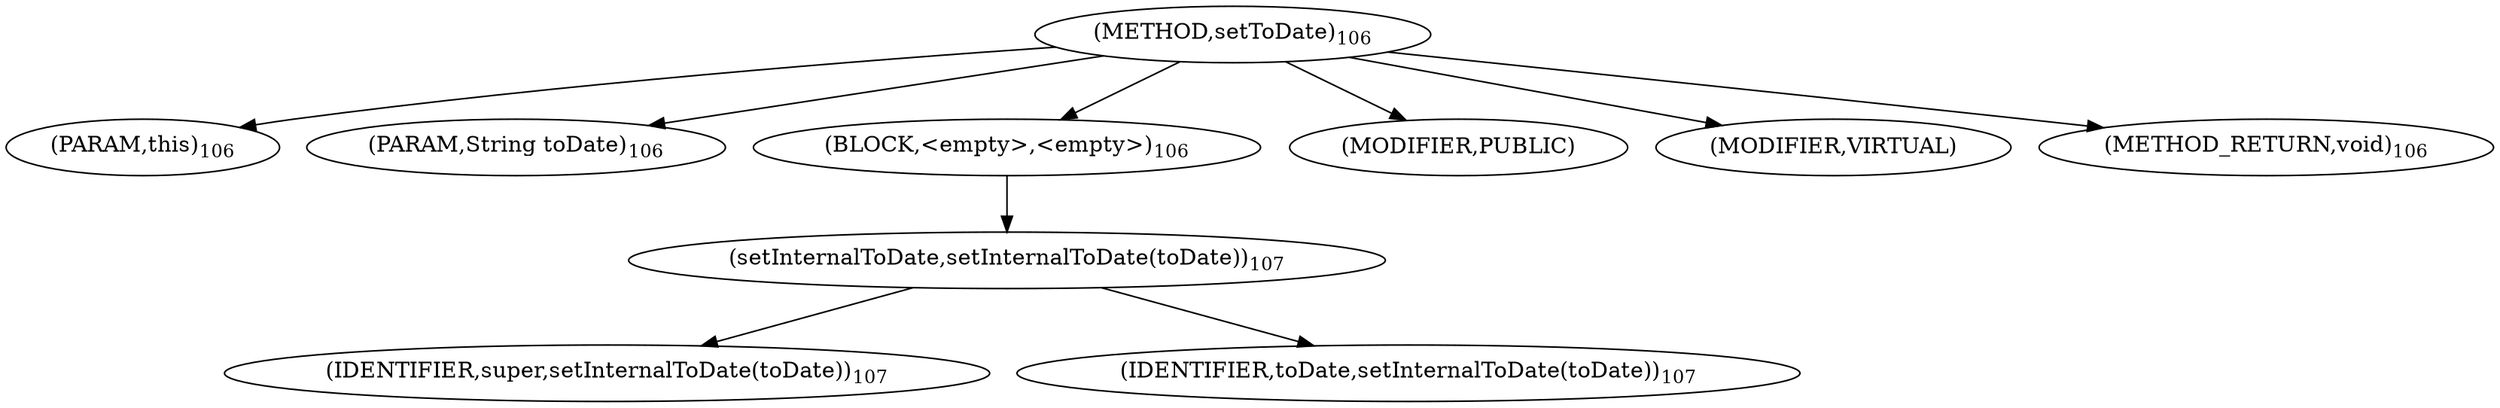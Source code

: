 digraph "setToDate" {  
"133" [label = <(METHOD,setToDate)<SUB>106</SUB>> ]
"134" [label = <(PARAM,this)<SUB>106</SUB>> ]
"135" [label = <(PARAM,String toDate)<SUB>106</SUB>> ]
"136" [label = <(BLOCK,&lt;empty&gt;,&lt;empty&gt;)<SUB>106</SUB>> ]
"137" [label = <(setInternalToDate,setInternalToDate(toDate))<SUB>107</SUB>> ]
"138" [label = <(IDENTIFIER,super,setInternalToDate(toDate))<SUB>107</SUB>> ]
"139" [label = <(IDENTIFIER,toDate,setInternalToDate(toDate))<SUB>107</SUB>> ]
"140" [label = <(MODIFIER,PUBLIC)> ]
"141" [label = <(MODIFIER,VIRTUAL)> ]
"142" [label = <(METHOD_RETURN,void)<SUB>106</SUB>> ]
  "133" -> "134" 
  "133" -> "135" 
  "133" -> "136" 
  "133" -> "140" 
  "133" -> "141" 
  "133" -> "142" 
  "136" -> "137" 
  "137" -> "138" 
  "137" -> "139" 
}
